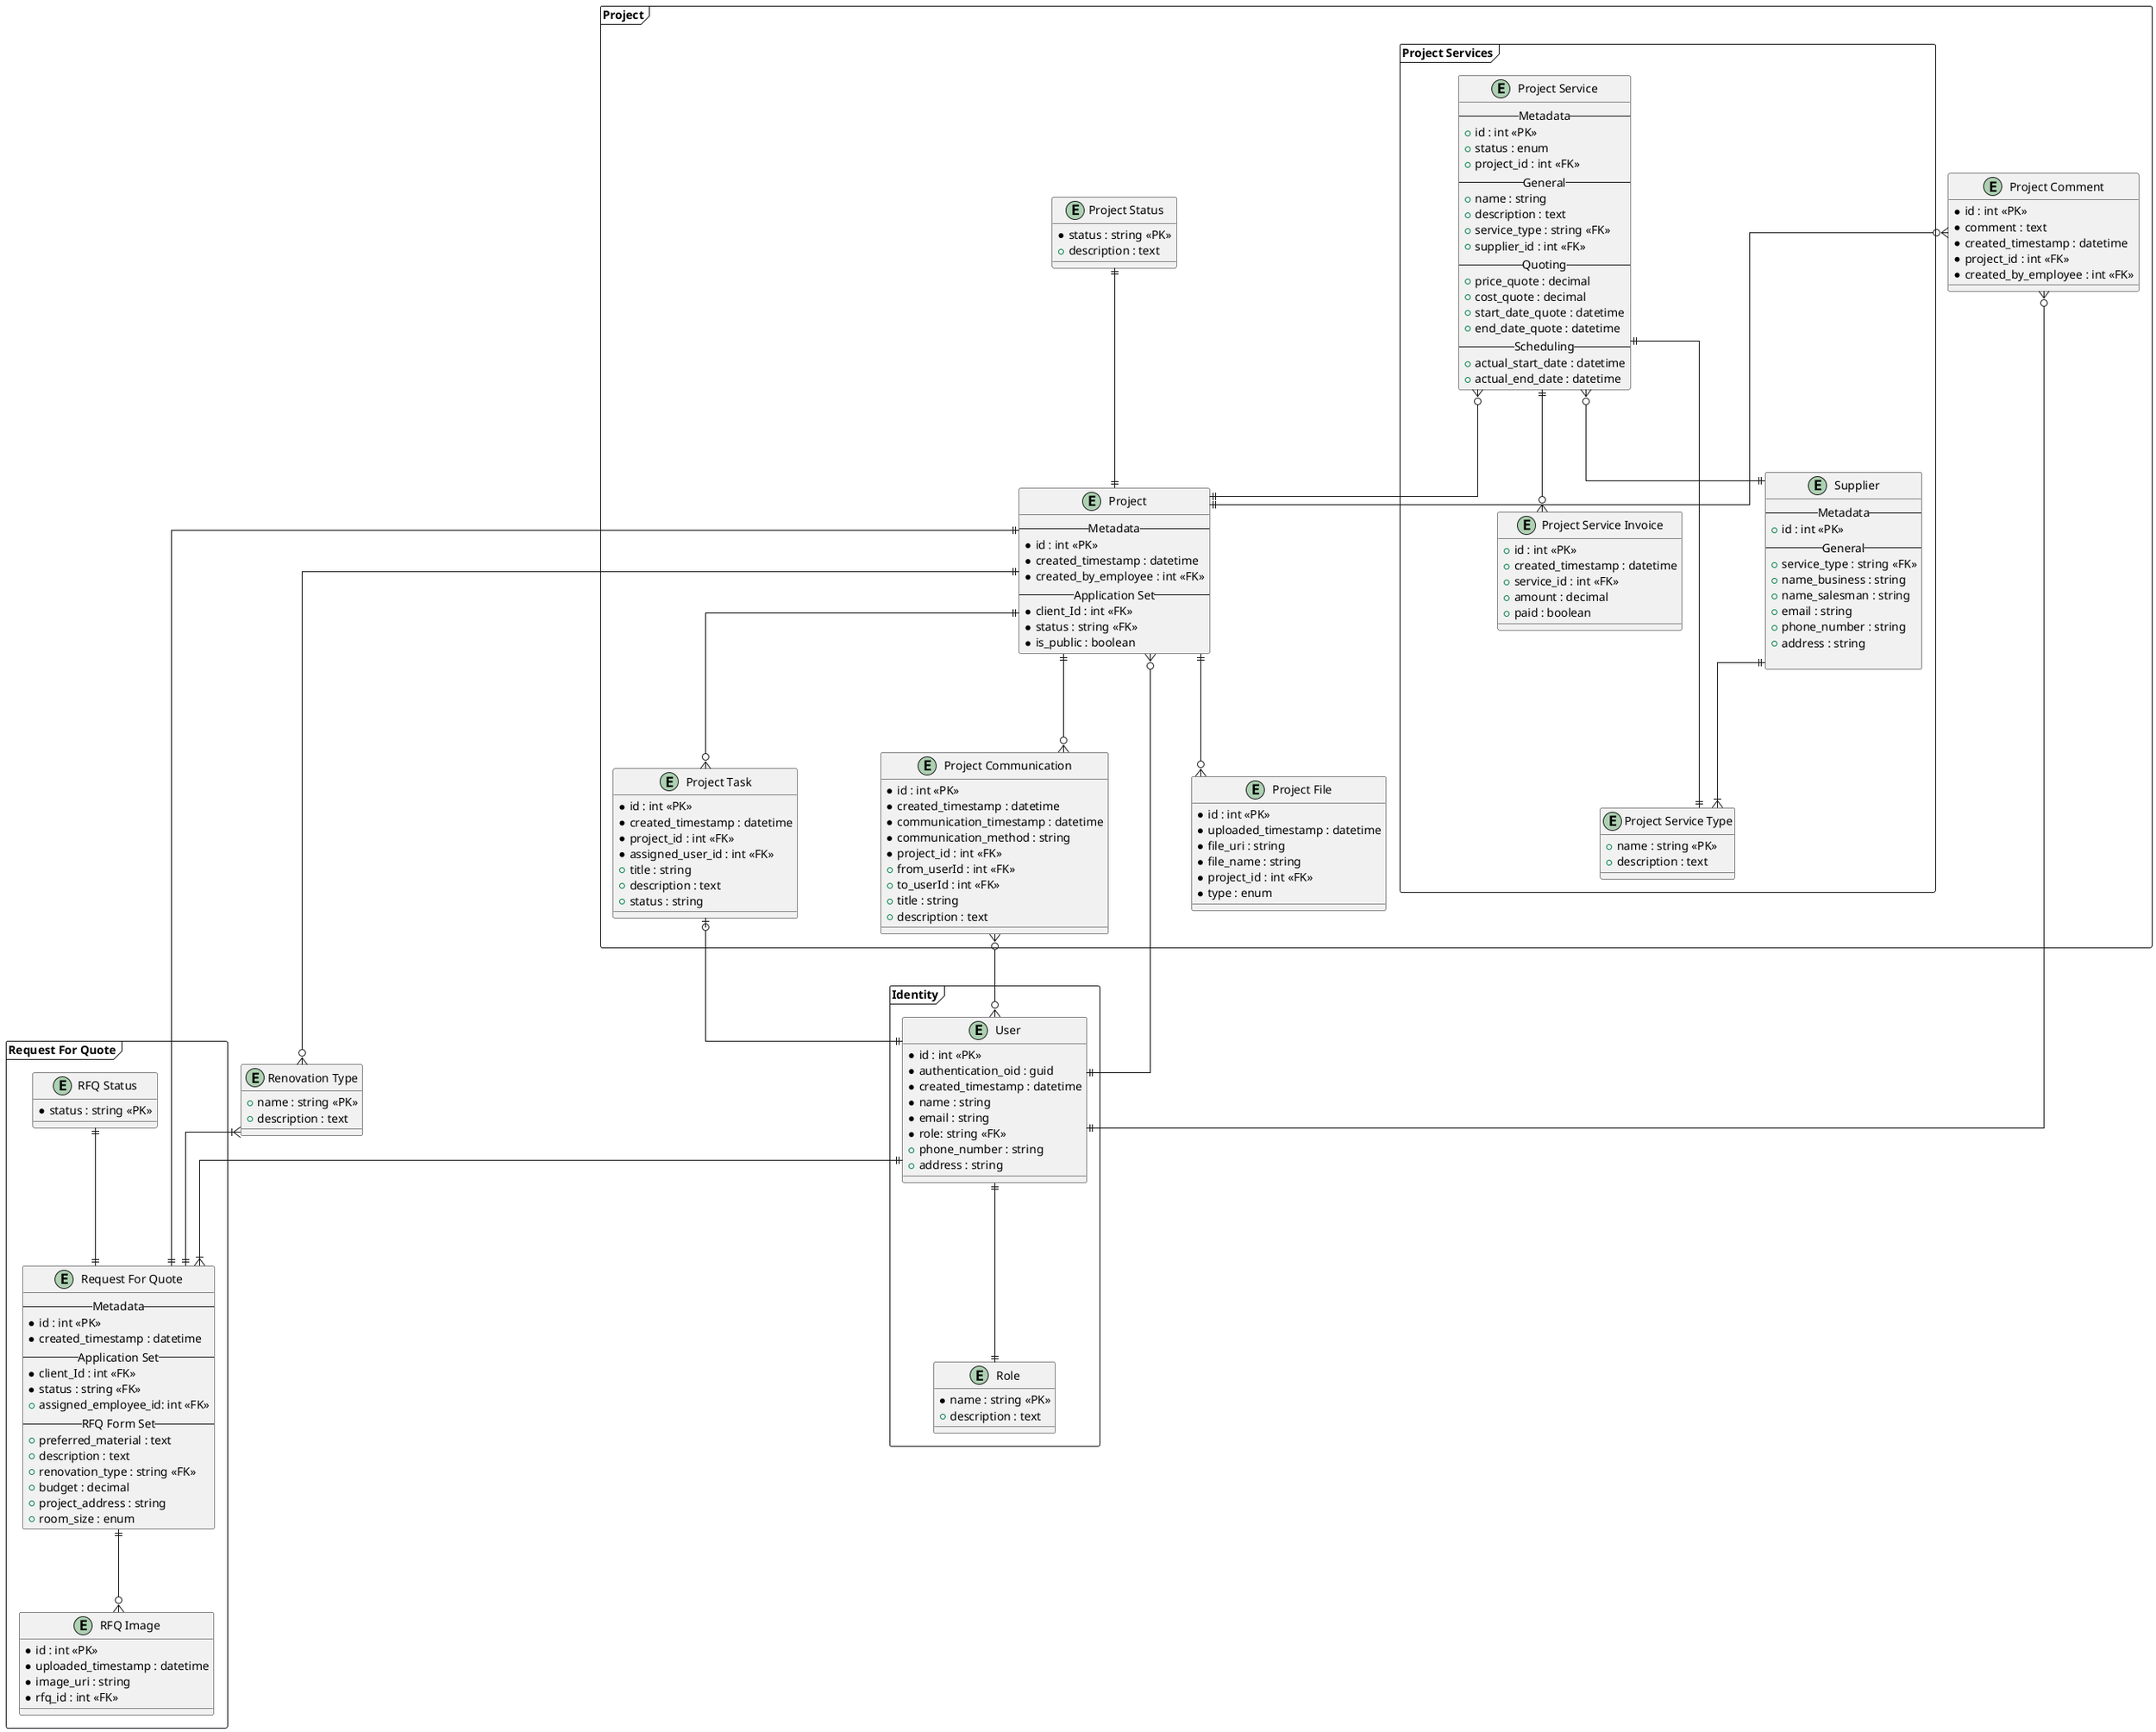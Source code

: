 @startuml

skinparam linetype ortho
skinparam nodesep 100
skinparam ranksep 100
top to bottom direction

entity "Renovation Type" as RenovationType {
  +name : string <<PK>>
  +description : text
}


package "Identity" <<frame>> {
    entity "User" as User {
    *id : int <<PK>>
    *authentication_oid : guid
    *created_timestamp : datetime
    *name : string
    *email : string
    *role: string <<FK>>
    +phone_number : string
    +address : string
    }

    entity "Role" as UserRole {
    *name : string <<PK>>
    +description : text
    }

    User ||--|| UserRole
}

package "Request For Quote" <<frame>> {
    entity "Request For Quote" as RFQ {
    -- Metadata --
    *id : int <<PK>>
    *created_timestamp : datetime
    -- Application Set --
    *client_Id : int <<FK>>
    *status : string <<FK>>
    +assigned_employee_id: int <<FK>>
    -- RFQ Form Set --
    +preferred_material : text
    +description : text
    +renovation_type : string <<FK>>
    +budget : decimal
    +project_address : string
    +room_size : enum
    }

    entity "RFQ Image" as RFQImage {
    *id : int <<PK>>
    *uploaded_timestamp : datetime
    *image_uri : string
    *rfq_id : int <<FK>>
    }

    entity "RFQ Status" as RFQStatus {
    *status : string <<PK>>
    }

    User ||--|{ RFQ
    RenovationType }|--|| RFQ
    RFQ ||--o{ RFQImage
    RFQStatus ||--|| RFQ
} 

package "Project" <<frame>> {
    entity "Project" as Project {
    -- Metadata --
    *id : int <<PK>> 
    *created_timestamp : datetime
    *created_by_employee : int <<FK>>
    -- Application Set --
    *client_Id : int <<FK>>
    *status : string <<FK>>
    *is_public : boolean
    }

    entity "Project Comment" as ProjectComment {
        *id : int <<PK>>
        *comment : text
        *created_timestamp : datetime
        *project_id : int <<FK>>
        *created_by_employee : int <<FK>>
    }
    entity "Project Status" as ProjectStatus {
        *status : string <<PK>>
        +description : text
    }
    package "Project Services" <<frame>> {
        entity "Project Service Type" as ProjectServiceType {
            +name : string <<PK>>
            +description : text
        }
        entity "Project Service" as ProjectService {
            -- Metadata --
            +id : int <<PK>>
            +status : enum
            +project_id : int <<FK>>
            -- General --
            +name : string
            +description : text
            +service_type : string <<FK>>
            +supplier_id : int <<FK>>
            -- Quoting --
            +price_quote : decimal
            +cost_quote : decimal
            +start_date_quote : datetime
            +end_date_quote : datetime
            -- Scheduling --
            +actual_start_date : datetime
            +actual_end_date : datetime
        }
        entity "Supplier" as Supplier {
            -- Metadata --
            +id : int <<PK>>
            -- General --
            +service_type : string <<FK>>
            +name_business : string
            +name_salesman : string
            +email : string
            +phone_number : string
            +address : string
            
        }

        entity "Project Service Invoice" as ProjectServiceInvoice {
            +id : int <<PK>>
            +created_timestamp : datetime
            +service_id : int <<FK>>
            +amount : decimal
            +paid : boolean
        }

        ProjectService ||--o{ ProjectServiceInvoice        
        ProjectService ||--|| ProjectServiceType
        ProjectService }o--|| Supplier
        Supplier ||--|{ ProjectServiceType

    }

    entity "Project Task" as ProjectTask {
        *id : int <<PK>>
        *created_timestamp : datetime
        *project_id : int <<FK>>
        *assigned_user_id : int <<FK>>
        +title : string
        +description : text
        +status : string
    }
    
    entity "Project Communication" as ProjectCommunication {
        *id : int <<PK>>
        *created_timestamp : datetime
        *communication_timestamp : datetime
        *communication_method : string
        *project_id : int <<FK>>
        +from_userId : int <<FK>>
        +to_userId : int <<FK>>
        +title : string
        +description : text
    }

    entity "Project File" as ProjectFile {
        *id : int <<PK>>
        *uploaded_timestamp : datetime
        *file_uri : string
        *file_name : string
        *project_id : int <<FK>>
        *type : enum
    }

    Project ||--o{ ProjectCommunication
    ProjectCommunication }o--o{ User
    Project ||--o{ ProjectTask
    ProjectTask |o--|| User
    Project||--o{ ProjectFile
    User ||--o{ Project
    Project ||--|| RFQ
    ProjectService }o--|| Project
    Project ||--o{ RenovationType
    ProjectStatus ||--|| Project
    ProjectComment }o--|| Project
    ProjectComment }o--|| User
    
}














@enduml
